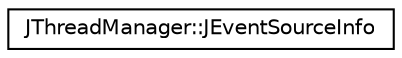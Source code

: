 digraph "Graphical Class Hierarchy"
{
  edge [fontname="Helvetica",fontsize="10",labelfontname="Helvetica",labelfontsize="10"];
  node [fontname="Helvetica",fontsize="10",shape=record];
  rankdir="LR";
  Node1 [label="JThreadManager::JEventSourceInfo",height=0.2,width=0.4,color="black", fillcolor="white", style="filled",URL="$struct_j_thread_manager_1_1_j_event_source_info.html"];
}
